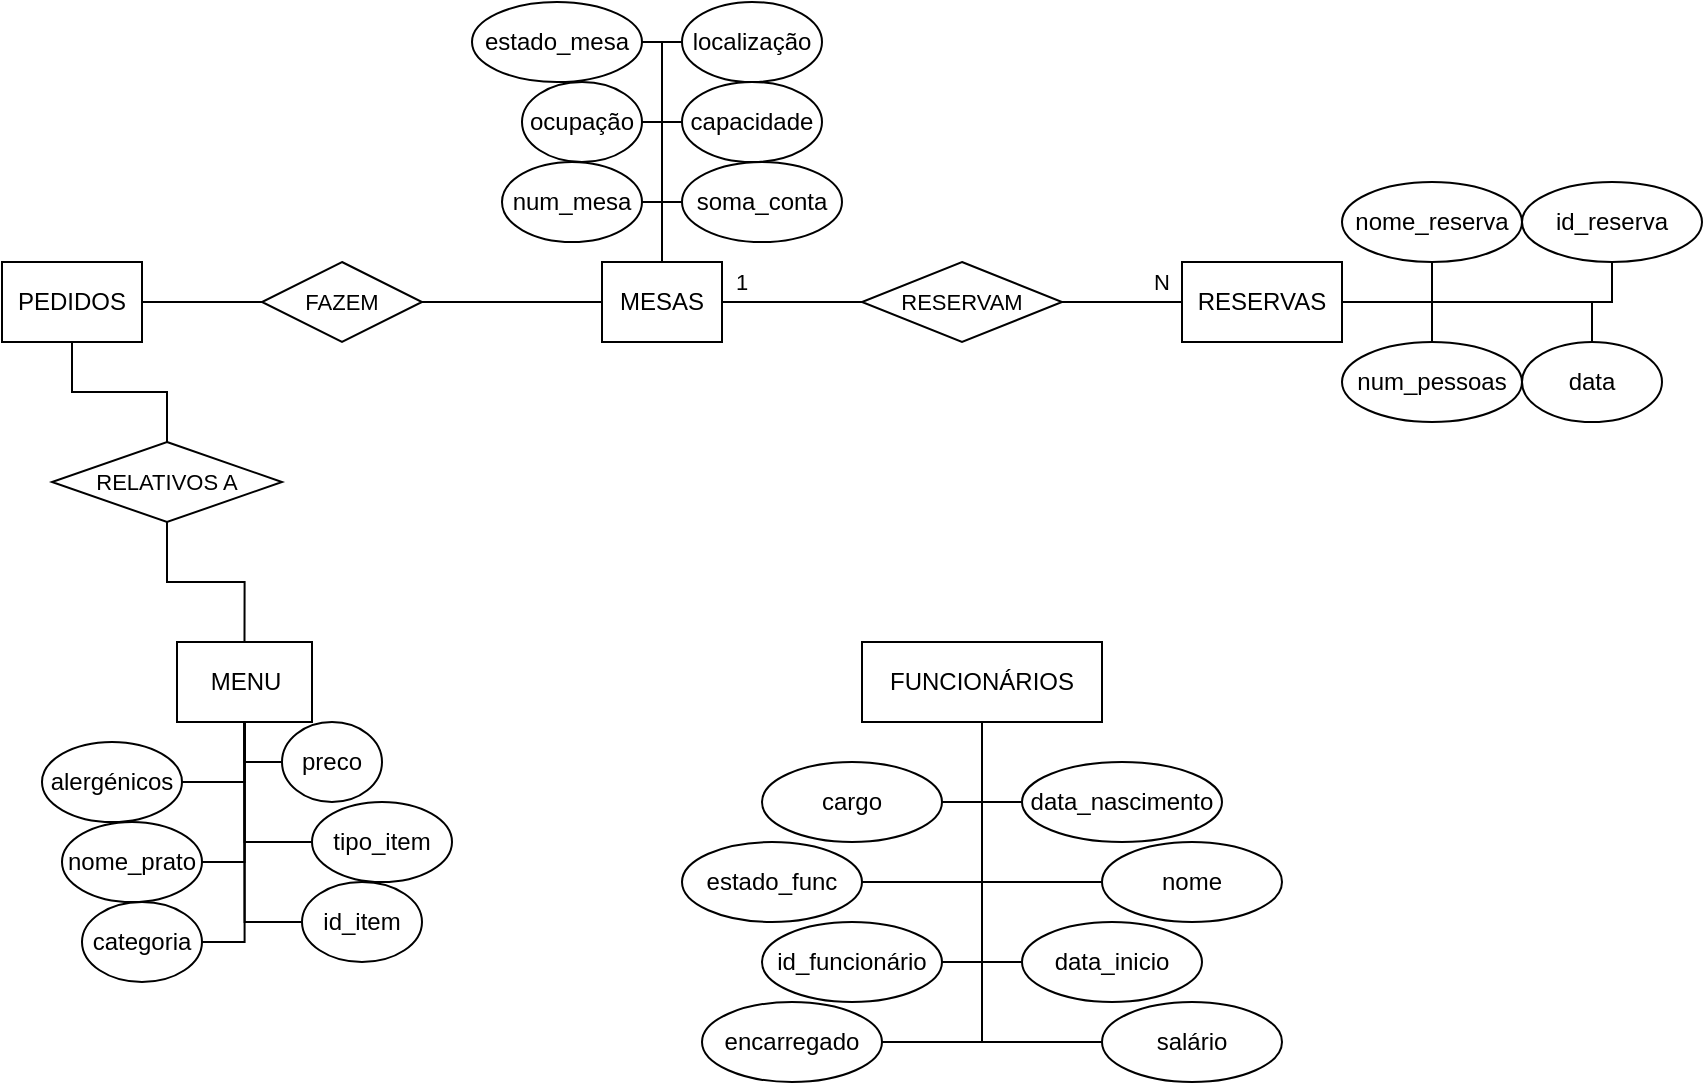 <mxfile version="24.7.17">
  <diagram name="Page-1" id="Iw8S8Xemn7VmbfUd6pgT">
    <mxGraphModel dx="1434" dy="836" grid="1" gridSize="10" guides="1" tooltips="1" connect="1" arrows="1" fold="1" page="1" pageScale="1" pageWidth="1100" pageHeight="850" math="0" shadow="0">
      <root>
        <mxCell id="0" />
        <mxCell id="1" parent="0" />
        <mxCell id="8s444AVAX36J0QpNYse8-13" style="edgeStyle=orthogonalEdgeStyle;rounded=0;orthogonalLoop=1;jettySize=auto;html=1;exitX=0.5;exitY=1;exitDx=0;exitDy=0;entryX=0;entryY=0.5;entryDx=0;entryDy=0;endArrow=none;endFill=0;" parent="1" source="8s444AVAX36J0QpNYse8-1" target="8s444AVAX36J0QpNYse8-8" edge="1">
          <mxGeometry relative="1" as="geometry" />
        </mxCell>
        <mxCell id="8s444AVAX36J0QpNYse8-16" style="edgeStyle=orthogonalEdgeStyle;rounded=0;orthogonalLoop=1;jettySize=auto;html=1;exitX=0.5;exitY=1;exitDx=0;exitDy=0;entryX=1;entryY=0.5;entryDx=0;entryDy=0;endArrow=none;endFill=0;" parent="1" source="8s444AVAX36J0QpNYse8-1" target="8s444AVAX36J0QpNYse8-11" edge="1">
          <mxGeometry relative="1" as="geometry" />
        </mxCell>
        <mxCell id="hv9EAAQGI4NB1A0vh9bu-2" style="edgeStyle=orthogonalEdgeStyle;shape=connector;rounded=0;orthogonalLoop=1;jettySize=auto;html=1;exitX=0.5;exitY=1;exitDx=0;exitDy=0;entryX=1;entryY=0.5;entryDx=0;entryDy=0;strokeColor=default;align=center;verticalAlign=middle;fontFamily=Helvetica;fontSize=11;fontColor=default;labelBackgroundColor=default;endArrow=none;endFill=0;" edge="1" parent="1" source="8s444AVAX36J0QpNYse8-1" target="8s444AVAX36J0QpNYse8-9">
          <mxGeometry relative="1" as="geometry" />
        </mxCell>
        <mxCell id="hv9EAAQGI4NB1A0vh9bu-3" style="edgeStyle=orthogonalEdgeStyle;shape=connector;rounded=0;orthogonalLoop=1;jettySize=auto;html=1;exitX=0.5;exitY=1;exitDx=0;exitDy=0;entryX=0;entryY=0.5;entryDx=0;entryDy=0;strokeColor=default;align=center;verticalAlign=middle;fontFamily=Helvetica;fontSize=11;fontColor=default;labelBackgroundColor=default;endArrow=none;endFill=0;" edge="1" parent="1" source="8s444AVAX36J0QpNYse8-1" target="8s444AVAX36J0QpNYse8-22">
          <mxGeometry relative="1" as="geometry" />
        </mxCell>
        <mxCell id="8s444AVAX36J0QpNYse8-1" value="MENU" style="rounded=0;whiteSpace=wrap;html=1;" parent="1" vertex="1">
          <mxGeometry x="257.5" y="510" width="67.5" height="40" as="geometry" />
        </mxCell>
        <mxCell id="8s444AVAX36J0QpNYse8-33" style="edgeStyle=orthogonalEdgeStyle;rounded=0;orthogonalLoop=1;jettySize=auto;html=1;exitX=0.5;exitY=0;exitDx=0;exitDy=0;entryX=1;entryY=0.5;entryDx=0;entryDy=0;endArrow=none;endFill=0;" parent="1" source="8s444AVAX36J0QpNYse8-3" target="8s444AVAX36J0QpNYse8-25" edge="1">
          <mxGeometry relative="1" as="geometry">
            <Array as="points">
              <mxPoint x="500" y="290" />
            </Array>
          </mxGeometry>
        </mxCell>
        <mxCell id="8s444AVAX36J0QpNYse8-34" style="edgeStyle=orthogonalEdgeStyle;rounded=0;orthogonalLoop=1;jettySize=auto;html=1;exitX=0.5;exitY=0;exitDx=0;exitDy=0;entryX=1;entryY=0.5;entryDx=0;entryDy=0;endArrow=none;endFill=0;" parent="1" source="8s444AVAX36J0QpNYse8-3" target="8s444AVAX36J0QpNYse8-29" edge="1">
          <mxGeometry relative="1" as="geometry">
            <Array as="points">
              <mxPoint x="500" y="250" />
            </Array>
          </mxGeometry>
        </mxCell>
        <mxCell id="8s444AVAX36J0QpNYse8-35" style="edgeStyle=orthogonalEdgeStyle;rounded=0;orthogonalLoop=1;jettySize=auto;html=1;exitX=0.5;exitY=0;exitDx=0;exitDy=0;entryX=0;entryY=0.5;entryDx=0;entryDy=0;endArrow=none;endFill=0;" parent="1" source="8s444AVAX36J0QpNYse8-3" target="8s444AVAX36J0QpNYse8-27" edge="1">
          <mxGeometry relative="1" as="geometry">
            <Array as="points">
              <mxPoint x="500" y="250" />
            </Array>
          </mxGeometry>
        </mxCell>
        <mxCell id="8s444AVAX36J0QpNYse8-36" style="edgeStyle=orthogonalEdgeStyle;rounded=0;orthogonalLoop=1;jettySize=auto;html=1;exitX=0.5;exitY=0;exitDx=0;exitDy=0;entryX=0;entryY=0.5;entryDx=0;entryDy=0;endArrow=none;endFill=0;" parent="1" source="8s444AVAX36J0QpNYse8-3" target="8s444AVAX36J0QpNYse8-30" edge="1">
          <mxGeometry relative="1" as="geometry">
            <Array as="points">
              <mxPoint x="500" y="290" />
            </Array>
          </mxGeometry>
        </mxCell>
        <mxCell id="8s444AVAX36J0QpNYse8-38" style="edgeStyle=orthogonalEdgeStyle;rounded=0;orthogonalLoop=1;jettySize=auto;html=1;exitX=0.5;exitY=0;exitDx=0;exitDy=0;entryX=1;entryY=0.5;entryDx=0;entryDy=0;endArrow=none;endFill=0;" parent="1" source="8s444AVAX36J0QpNYse8-3" target="8s444AVAX36J0QpNYse8-28" edge="1">
          <mxGeometry relative="1" as="geometry">
            <Array as="points">
              <mxPoint x="500" y="210" />
            </Array>
          </mxGeometry>
        </mxCell>
        <mxCell id="8s444AVAX36J0QpNYse8-39" style="edgeStyle=orthogonalEdgeStyle;rounded=0;orthogonalLoop=1;jettySize=auto;html=1;exitX=0.5;exitY=0;exitDx=0;exitDy=0;entryX=0;entryY=0.5;entryDx=0;entryDy=0;endArrow=none;endFill=0;" parent="1" source="8s444AVAX36J0QpNYse8-3" target="8s444AVAX36J0QpNYse8-26" edge="1">
          <mxGeometry relative="1" as="geometry">
            <Array as="points">
              <mxPoint x="500" y="210" />
            </Array>
          </mxGeometry>
        </mxCell>
        <mxCell id="hv9EAAQGI4NB1A0vh9bu-11" style="edgeStyle=orthogonalEdgeStyle;shape=connector;rounded=0;orthogonalLoop=1;jettySize=auto;html=1;exitX=0;exitY=0.5;exitDx=0;exitDy=0;entryX=1;entryY=0.5;entryDx=0;entryDy=0;strokeColor=default;align=center;verticalAlign=middle;fontFamily=Helvetica;fontSize=11;fontColor=default;labelBackgroundColor=default;endArrow=none;endFill=0;" edge="1" parent="1" source="8s444AVAX36J0QpNYse8-3" target="hv9EAAQGI4NB1A0vh9bu-9">
          <mxGeometry relative="1" as="geometry">
            <mxPoint x="405" y="340" as="targetPoint" />
          </mxGeometry>
        </mxCell>
        <mxCell id="8s444AVAX36J0QpNYse8-3" value="MESAS&lt;span style=&quot;color: rgba(0, 0, 0, 0); font-family: monospace; font-size: 0px; text-align: start; text-wrap: nowrap;&quot;&gt;%3CmxGraphModel%3E%3Croot%3E%3CmxCell%20id%3D%220%22%2F%3E%3CmxCell%20id%3D%221%22%20parent%3D%220%22%2F%3E%3CmxCell%20id%3D%222%22%20value%3D%22PRATOS%22%20style%3D%22rounded%3D0%3BwhiteSpace%3Dwrap%3Bhtml%3D1%3B%22%20vertex%3D%221%22%20parent%3D%221%22%3E%3CmxGeometry%20x%3D%22320%22%20y%3D%22440%22%20width%3D%2270%22%20height%3D%2240%22%20as%3D%22geometry%22%2F%3E%3C%2FmxCell%3E%3C%2Froot%3E%3C%2FmxGraphModel%3E&lt;/span&gt;" style="rounded=0;whiteSpace=wrap;html=1;" parent="1" vertex="1">
          <mxGeometry x="470" y="320" width="60" height="40" as="geometry" />
        </mxCell>
        <mxCell id="8s444AVAX36J0QpNYse8-41" style="edgeStyle=orthogonalEdgeStyle;shape=connector;rounded=0;orthogonalLoop=1;jettySize=auto;html=1;exitX=0;exitY=0.5;exitDx=0;exitDy=0;entryX=1;entryY=0.5;entryDx=0;entryDy=0;strokeColor=default;align=center;verticalAlign=middle;fontFamily=Helvetica;fontSize=11;fontColor=default;labelBackgroundColor=default;endArrow=none;endFill=0;" parent="1" source="8s444AVAX36J0QpNYse8-4" target="8s444AVAX36J0QpNYse8-40" edge="1">
          <mxGeometry relative="1" as="geometry" />
        </mxCell>
        <mxCell id="8s444AVAX36J0QpNYse8-49" style="edgeStyle=orthogonalEdgeStyle;shape=connector;rounded=0;orthogonalLoop=1;jettySize=auto;html=1;exitX=1;exitY=0.5;exitDx=0;exitDy=0;entryX=0.5;entryY=0;entryDx=0;entryDy=0;strokeColor=default;align=center;verticalAlign=middle;fontFamily=Helvetica;fontSize=11;fontColor=default;labelBackgroundColor=default;endArrow=none;endFill=0;" parent="1" source="8s444AVAX36J0QpNYse8-4" target="8s444AVAX36J0QpNYse8-46" edge="1">
          <mxGeometry relative="1" as="geometry" />
        </mxCell>
        <mxCell id="8s444AVAX36J0QpNYse8-50" style="edgeStyle=orthogonalEdgeStyle;shape=connector;rounded=0;orthogonalLoop=1;jettySize=auto;html=1;exitX=1;exitY=0.5;exitDx=0;exitDy=0;entryX=0.5;entryY=0;entryDx=0;entryDy=0;strokeColor=default;align=center;verticalAlign=middle;fontFamily=Helvetica;fontSize=11;fontColor=default;labelBackgroundColor=default;endArrow=none;endFill=0;" parent="1" source="8s444AVAX36J0QpNYse8-4" target="8s444AVAX36J0QpNYse8-47" edge="1">
          <mxGeometry relative="1" as="geometry" />
        </mxCell>
        <mxCell id="8s444AVAX36J0QpNYse8-51" style="edgeStyle=orthogonalEdgeStyle;shape=connector;rounded=0;orthogonalLoop=1;jettySize=auto;html=1;exitX=1;exitY=0.5;exitDx=0;exitDy=0;entryX=0.5;entryY=1;entryDx=0;entryDy=0;strokeColor=default;align=center;verticalAlign=middle;fontFamily=Helvetica;fontSize=11;fontColor=default;labelBackgroundColor=default;endArrow=none;endFill=0;" parent="1" source="8s444AVAX36J0QpNYse8-4" target="8s444AVAX36J0QpNYse8-45" edge="1">
          <mxGeometry relative="1" as="geometry" />
        </mxCell>
        <mxCell id="8s444AVAX36J0QpNYse8-54" style="edgeStyle=orthogonalEdgeStyle;shape=connector;rounded=0;orthogonalLoop=1;jettySize=auto;html=1;exitX=1;exitY=0.5;exitDx=0;exitDy=0;entryX=0.5;entryY=1;entryDx=0;entryDy=0;strokeColor=default;align=center;verticalAlign=middle;fontFamily=Helvetica;fontSize=11;fontColor=default;labelBackgroundColor=default;endArrow=none;endFill=0;" parent="1" source="8s444AVAX36J0QpNYse8-4" target="8s444AVAX36J0QpNYse8-52" edge="1">
          <mxGeometry relative="1" as="geometry" />
        </mxCell>
        <mxCell id="8s444AVAX36J0QpNYse8-4" value="RESERVAS" style="rounded=0;whiteSpace=wrap;html=1;" parent="1" vertex="1">
          <mxGeometry x="760" y="320" width="80" height="40" as="geometry" />
        </mxCell>
        <mxCell id="8s444AVAX36J0QpNYse8-64" style="edgeStyle=orthogonalEdgeStyle;shape=connector;rounded=0;orthogonalLoop=1;jettySize=auto;html=1;exitX=0.5;exitY=1;exitDx=0;exitDy=0;entryX=0;entryY=0.5;entryDx=0;entryDy=0;strokeColor=default;align=center;verticalAlign=middle;fontFamily=Helvetica;fontSize=11;fontColor=default;labelBackgroundColor=default;endArrow=none;endFill=0;" parent="1" source="8s444AVAX36J0QpNYse8-5" target="8s444AVAX36J0QpNYse8-62" edge="1">
          <mxGeometry relative="1" as="geometry" />
        </mxCell>
        <mxCell id="8s444AVAX36J0QpNYse8-65" style="edgeStyle=orthogonalEdgeStyle;shape=connector;rounded=0;orthogonalLoop=1;jettySize=auto;html=1;exitX=0.5;exitY=1;exitDx=0;exitDy=0;entryX=1;entryY=0.5;entryDx=0;entryDy=0;strokeColor=default;align=center;verticalAlign=middle;fontFamily=Helvetica;fontSize=11;fontColor=default;labelBackgroundColor=default;endArrow=none;endFill=0;" parent="1" source="8s444AVAX36J0QpNYse8-5" target="8s444AVAX36J0QpNYse8-56" edge="1">
          <mxGeometry relative="1" as="geometry" />
        </mxCell>
        <mxCell id="8s444AVAX36J0QpNYse8-66" style="edgeStyle=orthogonalEdgeStyle;shape=connector;rounded=0;orthogonalLoop=1;jettySize=auto;html=1;exitX=0.5;exitY=1;exitDx=0;exitDy=0;entryX=0;entryY=0.5;entryDx=0;entryDy=0;strokeColor=default;align=center;verticalAlign=middle;fontFamily=Helvetica;fontSize=11;fontColor=default;labelBackgroundColor=default;endArrow=none;endFill=0;" parent="1" source="8s444AVAX36J0QpNYse8-5" target="8s444AVAX36J0QpNYse8-60" edge="1">
          <mxGeometry relative="1" as="geometry" />
        </mxCell>
        <mxCell id="8s444AVAX36J0QpNYse8-67" style="edgeStyle=orthogonalEdgeStyle;shape=connector;rounded=0;orthogonalLoop=1;jettySize=auto;html=1;exitX=0.5;exitY=1;exitDx=0;exitDy=0;entryX=1;entryY=0.5;entryDx=0;entryDy=0;strokeColor=default;align=center;verticalAlign=middle;fontFamily=Helvetica;fontSize=11;fontColor=default;labelBackgroundColor=default;endArrow=none;endFill=0;" parent="1" source="8s444AVAX36J0QpNYse8-5" target="8s444AVAX36J0QpNYse8-58" edge="1">
          <mxGeometry relative="1" as="geometry" />
        </mxCell>
        <mxCell id="8s444AVAX36J0QpNYse8-68" style="edgeStyle=orthogonalEdgeStyle;shape=connector;rounded=0;orthogonalLoop=1;jettySize=auto;html=1;exitX=0.5;exitY=1;exitDx=0;exitDy=0;entryX=0;entryY=0.5;entryDx=0;entryDy=0;strokeColor=default;align=center;verticalAlign=middle;fontFamily=Helvetica;fontSize=11;fontColor=default;labelBackgroundColor=default;endArrow=none;endFill=0;" parent="1" source="8s444AVAX36J0QpNYse8-5" target="8s444AVAX36J0QpNYse8-61" edge="1">
          <mxGeometry relative="1" as="geometry" />
        </mxCell>
        <mxCell id="8s444AVAX36J0QpNYse8-69" style="edgeStyle=orthogonalEdgeStyle;shape=connector;rounded=0;orthogonalLoop=1;jettySize=auto;html=1;exitX=0.5;exitY=1;exitDx=0;exitDy=0;entryX=1;entryY=0.5;entryDx=0;entryDy=0;strokeColor=default;align=center;verticalAlign=middle;fontFamily=Helvetica;fontSize=11;fontColor=default;labelBackgroundColor=default;endArrow=none;endFill=0;" parent="1" source="8s444AVAX36J0QpNYse8-5" target="8s444AVAX36J0QpNYse8-55" edge="1">
          <mxGeometry relative="1" as="geometry" />
        </mxCell>
        <mxCell id="8s444AVAX36J0QpNYse8-70" style="edgeStyle=orthogonalEdgeStyle;shape=connector;rounded=0;orthogonalLoop=1;jettySize=auto;html=1;exitX=0.5;exitY=1;exitDx=0;exitDy=0;entryX=0;entryY=0.5;entryDx=0;entryDy=0;strokeColor=default;align=center;verticalAlign=middle;fontFamily=Helvetica;fontSize=11;fontColor=default;labelBackgroundColor=default;endArrow=none;endFill=0;" parent="1" source="8s444AVAX36J0QpNYse8-5" target="8s444AVAX36J0QpNYse8-59" edge="1">
          <mxGeometry relative="1" as="geometry" />
        </mxCell>
        <mxCell id="8s444AVAX36J0QpNYse8-71" style="edgeStyle=orthogonalEdgeStyle;shape=connector;rounded=0;orthogonalLoop=1;jettySize=auto;html=1;exitX=0.5;exitY=1;exitDx=0;exitDy=0;entryX=1;entryY=0.5;entryDx=0;entryDy=0;strokeColor=default;align=center;verticalAlign=middle;fontFamily=Helvetica;fontSize=11;fontColor=default;labelBackgroundColor=default;endArrow=none;endFill=0;" parent="1" source="8s444AVAX36J0QpNYse8-5" target="8s444AVAX36J0QpNYse8-57" edge="1">
          <mxGeometry relative="1" as="geometry" />
        </mxCell>
        <mxCell id="8s444AVAX36J0QpNYse8-5" value="FUNCIONÁRIOS" style="rounded=0;whiteSpace=wrap;html=1;" parent="1" vertex="1">
          <mxGeometry x="600" y="510" width="120" height="40" as="geometry" />
        </mxCell>
        <mxCell id="hv9EAAQGI4NB1A0vh9bu-5" style="edgeStyle=orthogonalEdgeStyle;shape=connector;rounded=0;orthogonalLoop=1;jettySize=auto;html=1;exitX=1;exitY=0.5;exitDx=0;exitDy=0;entryX=0.5;entryY=1;entryDx=0;entryDy=0;strokeColor=default;align=center;verticalAlign=middle;fontFamily=Helvetica;fontSize=11;fontColor=default;labelBackgroundColor=default;endArrow=none;endFill=0;" edge="1" parent="1" source="8s444AVAX36J0QpNYse8-6" target="8s444AVAX36J0QpNYse8-1">
          <mxGeometry relative="1" as="geometry" />
        </mxCell>
        <mxCell id="8s444AVAX36J0QpNYse8-6" value="categoria" style="ellipse;whiteSpace=wrap;html=1;" parent="1" vertex="1">
          <mxGeometry x="210" y="640" width="60" height="40" as="geometry" />
        </mxCell>
        <mxCell id="8s444AVAX36J0QpNYse8-8" value="tipo_item" style="ellipse;whiteSpace=wrap;html=1;" parent="1" vertex="1">
          <mxGeometry x="325" y="590" width="70" height="40" as="geometry" />
        </mxCell>
        <mxCell id="8s444AVAX36J0QpNYse8-9" value="nome_prato" style="ellipse;whiteSpace=wrap;html=1;" parent="1" vertex="1">
          <mxGeometry x="200" y="600" width="70" height="40" as="geometry" />
        </mxCell>
        <mxCell id="hv9EAAQGI4NB1A0vh9bu-1" style="edgeStyle=orthogonalEdgeStyle;rounded=0;orthogonalLoop=1;jettySize=auto;html=1;exitX=0;exitY=0.5;exitDx=0;exitDy=0;endArrow=none;endFill=0;entryX=0.5;entryY=1;entryDx=0;entryDy=0;" edge="1" parent="1" source="8s444AVAX36J0QpNYse8-10" target="8s444AVAX36J0QpNYse8-1">
          <mxGeometry relative="1" as="geometry">
            <mxPoint x="320" y="580" as="targetPoint" />
          </mxGeometry>
        </mxCell>
        <mxCell id="8s444AVAX36J0QpNYse8-10" value="preco" style="ellipse;whiteSpace=wrap;html=1;" parent="1" vertex="1">
          <mxGeometry x="310" y="550" width="50" height="40" as="geometry" />
        </mxCell>
        <mxCell id="8s444AVAX36J0QpNYse8-11" value="alergénicos" style="ellipse;whiteSpace=wrap;html=1;" parent="1" vertex="1">
          <mxGeometry x="190" y="560" width="70" height="40" as="geometry" />
        </mxCell>
        <mxCell id="8s444AVAX36J0QpNYse8-22" value="id_item" style="ellipse;whiteSpace=wrap;html=1;" parent="1" vertex="1">
          <mxGeometry x="320" y="630" width="60" height="40" as="geometry" />
        </mxCell>
        <mxCell id="8s444AVAX36J0QpNYse8-25" value="num_mesa" style="ellipse;whiteSpace=wrap;html=1;" parent="1" vertex="1">
          <mxGeometry x="420" y="270" width="70" height="40" as="geometry" />
        </mxCell>
        <mxCell id="8s444AVAX36J0QpNYse8-26" value="localização" style="ellipse;whiteSpace=wrap;html=1;" parent="1" vertex="1">
          <mxGeometry x="510" y="190" width="70" height="40" as="geometry" />
        </mxCell>
        <mxCell id="8s444AVAX36J0QpNYse8-27" value="capacidade" style="ellipse;whiteSpace=wrap;html=1;" parent="1" vertex="1">
          <mxGeometry x="510" y="230" width="70" height="40" as="geometry" />
        </mxCell>
        <mxCell id="8s444AVAX36J0QpNYse8-28" value="estado_mesa" style="ellipse;whiteSpace=wrap;html=1;" parent="1" vertex="1">
          <mxGeometry x="405" y="190" width="85" height="40" as="geometry" />
        </mxCell>
        <mxCell id="8s444AVAX36J0QpNYse8-29" value="ocupação" style="ellipse;whiteSpace=wrap;html=1;" parent="1" vertex="1">
          <mxGeometry x="430" y="230" width="60" height="40" as="geometry" />
        </mxCell>
        <mxCell id="8s444AVAX36J0QpNYse8-30" value="soma_conta" style="ellipse;whiteSpace=wrap;html=1;" parent="1" vertex="1">
          <mxGeometry x="510" y="270" width="80" height="40" as="geometry" />
        </mxCell>
        <mxCell id="8s444AVAX36J0QpNYse8-42" style="edgeStyle=orthogonalEdgeStyle;shape=connector;rounded=0;orthogonalLoop=1;jettySize=auto;html=1;exitX=0;exitY=0.5;exitDx=0;exitDy=0;entryX=1;entryY=0.5;entryDx=0;entryDy=0;strokeColor=default;align=center;verticalAlign=middle;fontFamily=Helvetica;fontSize=11;fontColor=default;labelBackgroundColor=default;endArrow=none;endFill=0;" parent="1" source="8s444AVAX36J0QpNYse8-40" target="8s444AVAX36J0QpNYse8-3" edge="1">
          <mxGeometry relative="1" as="geometry" />
        </mxCell>
        <mxCell id="8s444AVAX36J0QpNYse8-40" value="RESERVAM" style="rhombus;whiteSpace=wrap;html=1;fontFamily=Helvetica;fontSize=11;fontColor=default;labelBackgroundColor=default;" parent="1" vertex="1">
          <mxGeometry x="600" y="320" width="100" height="40" as="geometry" />
        </mxCell>
        <mxCell id="8s444AVAX36J0QpNYse8-43" value="1" style="text;html=1;align=center;verticalAlign=middle;whiteSpace=wrap;rounded=0;fontFamily=Helvetica;fontSize=11;fontColor=default;labelBackgroundColor=default;" parent="1" vertex="1">
          <mxGeometry x="530" y="320" width="20" height="20" as="geometry" />
        </mxCell>
        <mxCell id="8s444AVAX36J0QpNYse8-44" value="N" style="text;html=1;align=center;verticalAlign=middle;whiteSpace=wrap;rounded=0;fontFamily=Helvetica;fontSize=11;fontColor=default;labelBackgroundColor=default;" parent="1" vertex="1">
          <mxGeometry x="740" y="320" width="20" height="20" as="geometry" />
        </mxCell>
        <mxCell id="8s444AVAX36J0QpNYse8-45" value="nome_reserva" style="ellipse;whiteSpace=wrap;html=1;" parent="1" vertex="1">
          <mxGeometry x="840" y="280" width="90" height="40" as="geometry" />
        </mxCell>
        <mxCell id="8s444AVAX36J0QpNYse8-46" value="data" style="ellipse;whiteSpace=wrap;html=1;" parent="1" vertex="1">
          <mxGeometry x="930" y="360" width="70" height="40" as="geometry" />
        </mxCell>
        <mxCell id="8s444AVAX36J0QpNYse8-47" value="num_pessoas" style="ellipse;whiteSpace=wrap;html=1;" parent="1" vertex="1">
          <mxGeometry x="840" y="360" width="90" height="40" as="geometry" />
        </mxCell>
        <mxCell id="8s444AVAX36J0QpNYse8-52" value="id_reserva" style="ellipse;whiteSpace=wrap;html=1;" parent="1" vertex="1">
          <mxGeometry x="930" y="280" width="90" height="40" as="geometry" />
        </mxCell>
        <mxCell id="8s444AVAX36J0QpNYse8-55" value="id_funcionário" style="ellipse;whiteSpace=wrap;html=1;" parent="1" vertex="1">
          <mxGeometry x="550" y="650" width="90" height="40" as="geometry" />
        </mxCell>
        <mxCell id="8s444AVAX36J0QpNYse8-56" value="cargo" style="ellipse;whiteSpace=wrap;html=1;" parent="1" vertex="1">
          <mxGeometry x="550" y="570" width="90" height="40" as="geometry" />
        </mxCell>
        <mxCell id="8s444AVAX36J0QpNYse8-57" value="encarregado" style="ellipse;whiteSpace=wrap;html=1;" parent="1" vertex="1">
          <mxGeometry x="520" y="690" width="90" height="40" as="geometry" />
        </mxCell>
        <mxCell id="8s444AVAX36J0QpNYse8-58" value="estado_func" style="ellipse;whiteSpace=wrap;html=1;" parent="1" vertex="1">
          <mxGeometry x="510" y="610" width="90" height="40" as="geometry" />
        </mxCell>
        <mxCell id="8s444AVAX36J0QpNYse8-59" value="salário" style="ellipse;whiteSpace=wrap;html=1;" parent="1" vertex="1">
          <mxGeometry x="720" y="690" width="90" height="40" as="geometry" />
        </mxCell>
        <mxCell id="8s444AVAX36J0QpNYse8-60" value="nome" style="ellipse;whiteSpace=wrap;html=1;" parent="1" vertex="1">
          <mxGeometry x="720" y="610" width="90" height="40" as="geometry" />
        </mxCell>
        <mxCell id="8s444AVAX36J0QpNYse8-61" value="data_inicio" style="ellipse;whiteSpace=wrap;html=1;" parent="1" vertex="1">
          <mxGeometry x="680" y="650" width="90" height="40" as="geometry" />
        </mxCell>
        <mxCell id="8s444AVAX36J0QpNYse8-62" value="data_nascimento" style="ellipse;whiteSpace=wrap;html=1;" parent="1" vertex="1">
          <mxGeometry x="680" y="570" width="100" height="40" as="geometry" />
        </mxCell>
        <mxCell id="hv9EAAQGI4NB1A0vh9bu-12" style="edgeStyle=orthogonalEdgeStyle;shape=connector;rounded=0;orthogonalLoop=1;jettySize=auto;html=1;exitX=0;exitY=0.5;exitDx=0;exitDy=0;entryX=1;entryY=0.5;entryDx=0;entryDy=0;strokeColor=default;align=center;verticalAlign=middle;fontFamily=Helvetica;fontSize=11;fontColor=default;labelBackgroundColor=default;endArrow=none;endFill=0;" edge="1" parent="1" source="hv9EAAQGI4NB1A0vh9bu-9" target="hv9EAAQGI4NB1A0vh9bu-10">
          <mxGeometry relative="1" as="geometry" />
        </mxCell>
        <mxCell id="hv9EAAQGI4NB1A0vh9bu-9" value="FAZEM" style="rhombus;whiteSpace=wrap;html=1;fontFamily=Helvetica;fontSize=11;fontColor=default;labelBackgroundColor=default;" vertex="1" parent="1">
          <mxGeometry x="300" y="320" width="80" height="40" as="geometry" />
        </mxCell>
        <mxCell id="hv9EAAQGI4NB1A0vh9bu-14" style="edgeStyle=orthogonalEdgeStyle;shape=connector;rounded=0;orthogonalLoop=1;jettySize=auto;html=1;exitX=0.5;exitY=1;exitDx=0;exitDy=0;entryX=0.5;entryY=0;entryDx=0;entryDy=0;strokeColor=default;align=center;verticalAlign=middle;fontFamily=Helvetica;fontSize=11;fontColor=default;labelBackgroundColor=default;endArrow=none;endFill=0;" edge="1" parent="1" source="hv9EAAQGI4NB1A0vh9bu-10" target="hv9EAAQGI4NB1A0vh9bu-13">
          <mxGeometry relative="1" as="geometry" />
        </mxCell>
        <mxCell id="hv9EAAQGI4NB1A0vh9bu-10" value="PEDIDOS" style="rounded=0;whiteSpace=wrap;html=1;" vertex="1" parent="1">
          <mxGeometry x="170" y="320" width="70" height="40" as="geometry" />
        </mxCell>
        <mxCell id="hv9EAAQGI4NB1A0vh9bu-15" style="edgeStyle=orthogonalEdgeStyle;shape=connector;rounded=0;orthogonalLoop=1;jettySize=auto;html=1;exitX=0.5;exitY=1;exitDx=0;exitDy=0;entryX=0.5;entryY=0;entryDx=0;entryDy=0;strokeColor=default;align=center;verticalAlign=middle;fontFamily=Helvetica;fontSize=11;fontColor=default;labelBackgroundColor=default;endArrow=none;endFill=0;" edge="1" parent="1" source="hv9EAAQGI4NB1A0vh9bu-13" target="8s444AVAX36J0QpNYse8-1">
          <mxGeometry relative="1" as="geometry" />
        </mxCell>
        <mxCell id="hv9EAAQGI4NB1A0vh9bu-13" value="RELATIVOS A" style="rhombus;whiteSpace=wrap;html=1;fontFamily=Helvetica;fontSize=11;fontColor=default;labelBackgroundColor=default;" vertex="1" parent="1">
          <mxGeometry x="195" y="410" width="115" height="40" as="geometry" />
        </mxCell>
      </root>
    </mxGraphModel>
  </diagram>
</mxfile>
